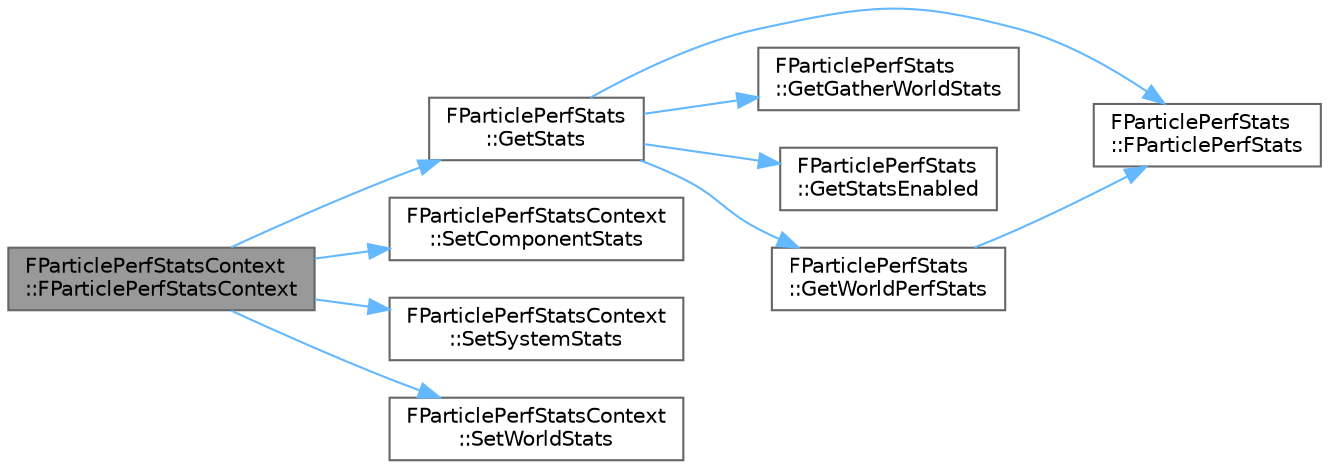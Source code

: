 digraph "FParticlePerfStatsContext::FParticlePerfStatsContext"
{
 // INTERACTIVE_SVG=YES
 // LATEX_PDF_SIZE
  bgcolor="transparent";
  edge [fontname=Helvetica,fontsize=10,labelfontname=Helvetica,labelfontsize=10];
  node [fontname=Helvetica,fontsize=10,shape=box,height=0.2,width=0.4];
  rankdir="LR";
  Node1 [id="Node000001",label="FParticlePerfStatsContext\l::FParticlePerfStatsContext",height=0.2,width=0.4,color="gray40", fillcolor="grey60", style="filled", fontcolor="black",tooltip=" "];
  Node1 -> Node2 [id="edge1_Node000001_Node000002",color="steelblue1",style="solid",tooltip=" "];
  Node2 [id="Node000002",label="FParticlePerfStats\l::GetStats",height=0.2,width=0.4,color="grey40", fillcolor="white", style="filled",URL="$d1/d62/structFParticlePerfStats.html#a4261d747277961116fa10bd410339c28",tooltip=" "];
  Node2 -> Node3 [id="edge2_Node000002_Node000003",color="steelblue1",style="solid",tooltip=" "];
  Node3 [id="Node000003",label="FParticlePerfStats\l::FParticlePerfStats",height=0.2,width=0.4,color="grey40", fillcolor="white", style="filled",URL="$d1/d62/structFParticlePerfStats.html#a5c4b1f103d729c17880bff31d3b1ba86",tooltip=" "];
  Node2 -> Node4 [id="edge3_Node000002_Node000004",color="steelblue1",style="solid",tooltip=" "];
  Node4 [id="Node000004",label="FParticlePerfStats\l::GetGatherWorldStats",height=0.2,width=0.4,color="grey40", fillcolor="white", style="filled",URL="$d1/d62/structFParticlePerfStats.html#a7920c196ab3b36d547b52590f7cac11c",tooltip=" "];
  Node2 -> Node5 [id="edge4_Node000002_Node000005",color="steelblue1",style="solid",tooltip=" "];
  Node5 [id="Node000005",label="FParticlePerfStats\l::GetStatsEnabled",height=0.2,width=0.4,color="grey40", fillcolor="white", style="filled",URL="$d1/d62/structFParticlePerfStats.html#a837d506d8adc69ca31a192c7ddd47d37",tooltip=" "];
  Node2 -> Node6 [id="edge5_Node000002_Node000006",color="steelblue1",style="solid",tooltip=" "];
  Node6 [id="Node000006",label="FParticlePerfStats\l::GetWorldPerfStats",height=0.2,width=0.4,color="grey40", fillcolor="white", style="filled",URL="$d1/d62/structFParticlePerfStats.html#afcc24255afd7d31531e2d702850c75a0",tooltip=" "];
  Node6 -> Node3 [id="edge6_Node000006_Node000003",color="steelblue1",style="solid",tooltip=" "];
  Node1 -> Node7 [id="edge7_Node000001_Node000007",color="steelblue1",style="solid",tooltip=" "];
  Node7 [id="Node000007",label="FParticlePerfStatsContext\l::SetComponentStats",height=0.2,width=0.4,color="grey40", fillcolor="white", style="filled",URL="$d4/d54/structFParticlePerfStatsContext.html#aca07552a239931203bd11d644637dbd1",tooltip=" "];
  Node1 -> Node8 [id="edge8_Node000001_Node000008",color="steelblue1",style="solid",tooltip=" "];
  Node8 [id="Node000008",label="FParticlePerfStatsContext\l::SetSystemStats",height=0.2,width=0.4,color="grey40", fillcolor="white", style="filled",URL="$d4/d54/structFParticlePerfStatsContext.html#a2c7e02c389351edb634cc3ef60520de9",tooltip=" "];
  Node1 -> Node9 [id="edge9_Node000001_Node000009",color="steelblue1",style="solid",tooltip=" "];
  Node9 [id="Node000009",label="FParticlePerfStatsContext\l::SetWorldStats",height=0.2,width=0.4,color="grey40", fillcolor="white", style="filled",URL="$d4/d54/structFParticlePerfStatsContext.html#a4a0a9e89527e85bb689fb050dc899f74",tooltip=" "];
}
